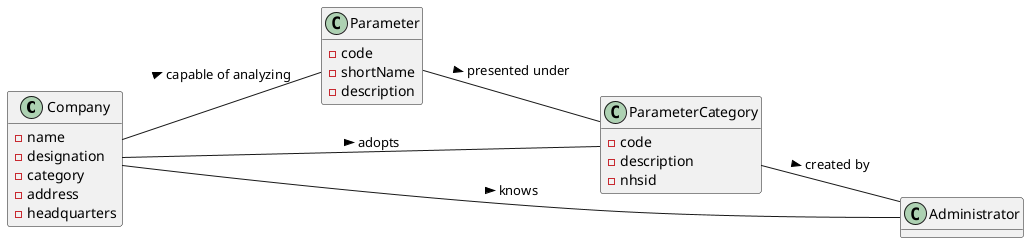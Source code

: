 @startuml
'https://plantuml.com/class-diagram
hide methods
left to right direction

class Company
class Parameter
class ParameterCategory
class Administrator

Company -- Parameter : capable of analyzing >
Company -- ParameterCategory : adopts >
Company -- Administrator : knows >

Parameter -- ParameterCategory : presented under >

ParameterCategory -- Administrator : created by >


class Company{
-name
-designation
-category
-address
-headquarters
}

class Parameter{
-code
-shortName
-description
}

class ParameterCategory{
-code
-description
-nhsid
}

@enduml